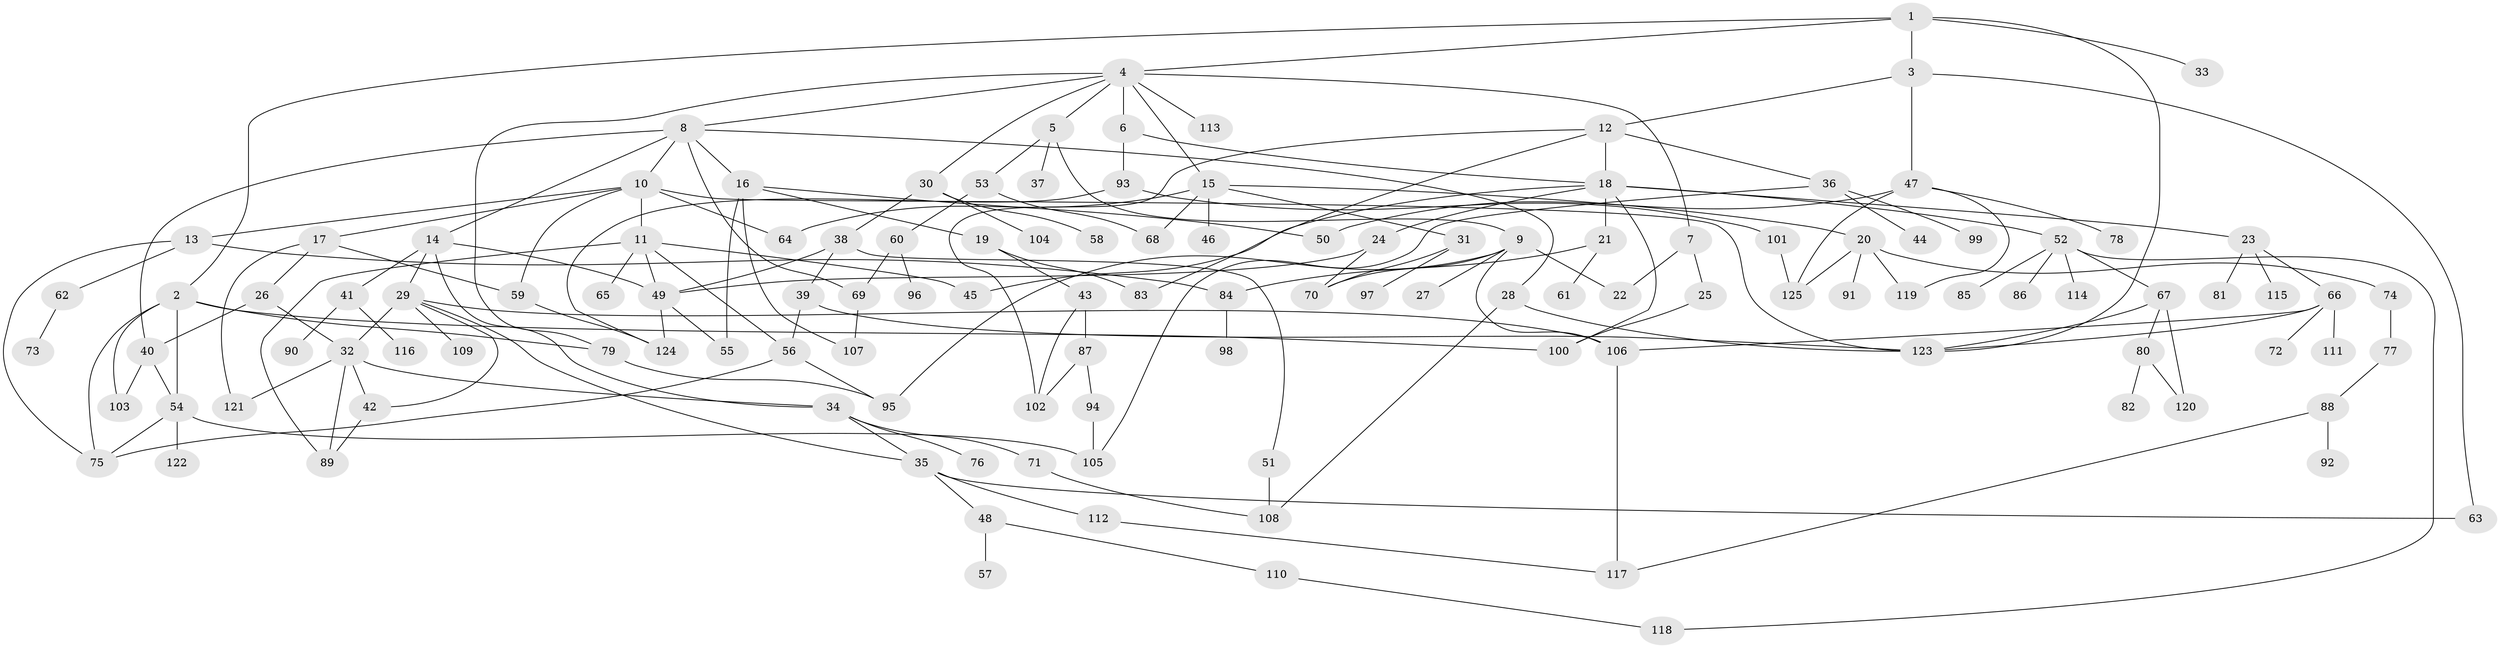 // Generated by graph-tools (version 1.1) at 2025/01/03/09/25 03:01:08]
// undirected, 125 vertices, 183 edges
graph export_dot {
graph [start="1"]
  node [color=gray90,style=filled];
  1;
  2;
  3;
  4;
  5;
  6;
  7;
  8;
  9;
  10;
  11;
  12;
  13;
  14;
  15;
  16;
  17;
  18;
  19;
  20;
  21;
  22;
  23;
  24;
  25;
  26;
  27;
  28;
  29;
  30;
  31;
  32;
  33;
  34;
  35;
  36;
  37;
  38;
  39;
  40;
  41;
  42;
  43;
  44;
  45;
  46;
  47;
  48;
  49;
  50;
  51;
  52;
  53;
  54;
  55;
  56;
  57;
  58;
  59;
  60;
  61;
  62;
  63;
  64;
  65;
  66;
  67;
  68;
  69;
  70;
  71;
  72;
  73;
  74;
  75;
  76;
  77;
  78;
  79;
  80;
  81;
  82;
  83;
  84;
  85;
  86;
  87;
  88;
  89;
  90;
  91;
  92;
  93;
  94;
  95;
  96;
  97;
  98;
  99;
  100;
  101;
  102;
  103;
  104;
  105;
  106;
  107;
  108;
  109;
  110;
  111;
  112;
  113;
  114;
  115;
  116;
  117;
  118;
  119;
  120;
  121;
  122;
  123;
  124;
  125;
  1 -- 2;
  1 -- 3;
  1 -- 4;
  1 -- 33;
  1 -- 123;
  2 -- 54;
  2 -- 75;
  2 -- 100;
  2 -- 103;
  2 -- 79;
  3 -- 12;
  3 -- 47;
  3 -- 63;
  4 -- 5;
  4 -- 6;
  4 -- 7;
  4 -- 8;
  4 -- 15;
  4 -- 30;
  4 -- 79;
  4 -- 113;
  5 -- 9;
  5 -- 37;
  5 -- 53;
  6 -- 18;
  6 -- 93;
  7 -- 25;
  7 -- 22;
  8 -- 10;
  8 -- 14;
  8 -- 16;
  8 -- 28;
  8 -- 40;
  8 -- 69;
  9 -- 22;
  9 -- 27;
  9 -- 70;
  9 -- 95;
  9 -- 106;
  10 -- 11;
  10 -- 13;
  10 -- 17;
  10 -- 59;
  10 -- 64;
  10 -- 123;
  11 -- 56;
  11 -- 65;
  11 -- 89;
  11 -- 49;
  11 -- 45;
  12 -- 36;
  12 -- 83;
  12 -- 102;
  12 -- 18;
  13 -- 62;
  13 -- 84;
  13 -- 75;
  14 -- 29;
  14 -- 41;
  14 -- 34;
  14 -- 49;
  15 -- 20;
  15 -- 31;
  15 -- 46;
  15 -- 68;
  15 -- 64;
  16 -- 19;
  16 -- 107;
  16 -- 55;
  16 -- 50;
  17 -- 26;
  17 -- 121;
  17 -- 59;
  18 -- 21;
  18 -- 23;
  18 -- 24;
  18 -- 45;
  18 -- 52;
  18 -- 100;
  19 -- 43;
  19 -- 83;
  20 -- 74;
  20 -- 91;
  20 -- 119;
  20 -- 125;
  21 -- 61;
  21 -- 84;
  23 -- 66;
  23 -- 81;
  23 -- 115;
  24 -- 49;
  24 -- 70;
  25 -- 100;
  26 -- 32;
  26 -- 40;
  28 -- 123;
  28 -- 108;
  29 -- 32;
  29 -- 35;
  29 -- 42;
  29 -- 109;
  29 -- 106;
  30 -- 38;
  30 -- 58;
  30 -- 104;
  31 -- 97;
  31 -- 70;
  32 -- 34;
  32 -- 121;
  32 -- 42;
  32 -- 89;
  34 -- 71;
  34 -- 76;
  34 -- 35;
  35 -- 48;
  35 -- 112;
  35 -- 63;
  36 -- 44;
  36 -- 99;
  36 -- 105;
  38 -- 39;
  38 -- 51;
  38 -- 49;
  39 -- 56;
  39 -- 123;
  40 -- 103;
  40 -- 54;
  41 -- 90;
  41 -- 116;
  42 -- 89;
  43 -- 87;
  43 -- 102;
  47 -- 50;
  47 -- 78;
  47 -- 125;
  47 -- 119;
  48 -- 57;
  48 -- 110;
  49 -- 55;
  49 -- 124;
  51 -- 108;
  52 -- 67;
  52 -- 85;
  52 -- 86;
  52 -- 114;
  52 -- 118;
  53 -- 60;
  53 -- 68;
  54 -- 122;
  54 -- 105;
  54 -- 75;
  56 -- 95;
  56 -- 75;
  59 -- 124;
  60 -- 69;
  60 -- 96;
  62 -- 73;
  66 -- 72;
  66 -- 106;
  66 -- 111;
  66 -- 123;
  67 -- 80;
  67 -- 120;
  67 -- 123;
  69 -- 107;
  71 -- 108;
  74 -- 77;
  77 -- 88;
  79 -- 95;
  80 -- 82;
  80 -- 120;
  84 -- 98;
  87 -- 94;
  87 -- 102;
  88 -- 92;
  88 -- 117;
  93 -- 101;
  93 -- 124;
  94 -- 105;
  101 -- 125;
  106 -- 117;
  110 -- 118;
  112 -- 117;
}
